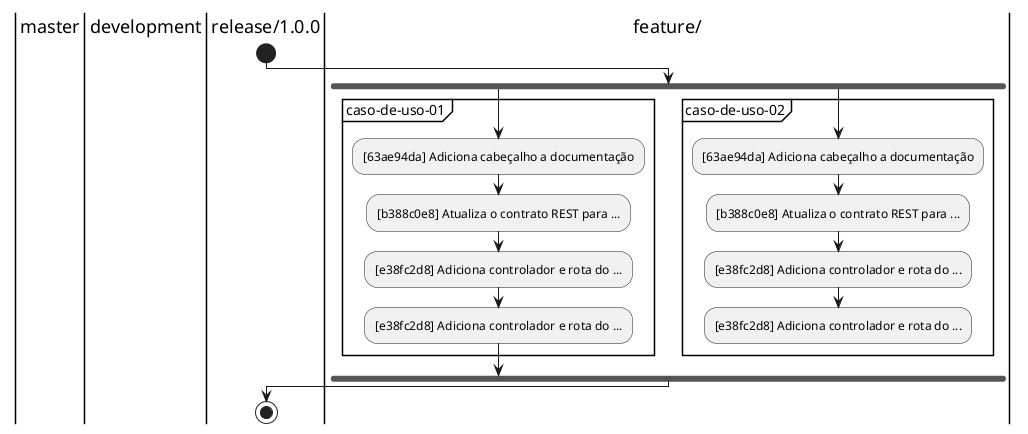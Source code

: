 @startuml
|master|
|development|
|release/1.0.0|
start
|feature/|
  fork
    partition caso-de-uso-01 {
      :[63ae94da] Adiciona cabeçalho a documentação;
      :[b388c0e8] Atualiza o contrato REST para ...;
      :[e38fc2d8] Adiciona controlador e rota do ...;
      :[e38fc2d8] Adiciona controlador e rota do ...;
    }
  fork again
    partition caso-de-uso-02 {
      :[63ae94da] Adiciona cabeçalho a documentação;
      :[b388c0e8] Atualiza o contrato REST para ...;
      :[e38fc2d8] Adiciona controlador e rota do ...;
      :[e38fc2d8] Adiciona controlador e rota do ...;
    }
    detach
  end fork
|release/1.0.0|
stop
@enduml